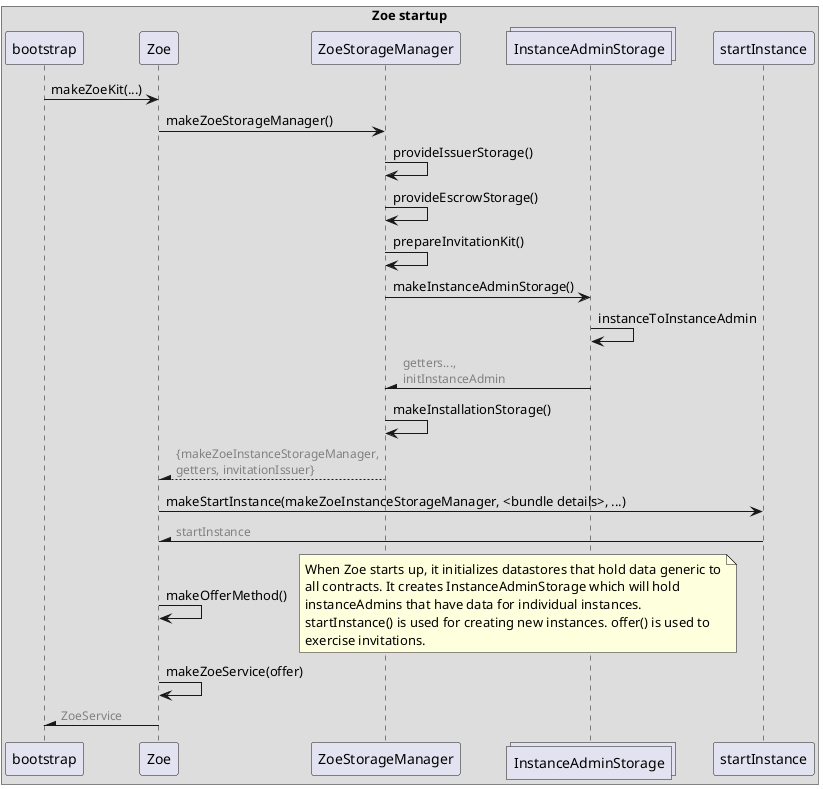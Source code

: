 @startuml Zoe/ZCF dataStore initialization

box Zoe startup
participant bootstrap
participant Zoe
participant ZoeStorageManager
collections InstanceAdminStorage
participant startInstance

end box

bootstrap -> Zoe: makeZoeKit(...)
Zoe -> ZoeStorageManager : makeZoeStorageManager()
ZoeStorageManager -> ZoeStorageManager : provideIssuerStorage()
ZoeStorageManager -> ZoeStorageManager : provideEscrowStorage()
ZoeStorageManager -> ZoeStorageManager : prepareInvitationKit()
ZoeStorageManager -> InstanceAdminStorage : makeInstanceAdminStorage()
InstanceAdminStorage -> InstanceAdminStorage : instanceToInstanceAdmin
ZoeStorageManager /- InstanceAdminStorage : <font color=gray><size:12>getters..., \n<font color=gray><size:12>initInstanceAdmin
ZoeStorageManager -> ZoeStorageManager : makeInstallationStorage()
Zoe /-- ZoeStorageManager : <font color=gray><size:12>{makeZoeInstanceStorageManager,\n<font color=gray><size:12>getters, invitationIssuer}
Zoe -> startInstance : makeStartInstance(makeZoeInstanceStorageManager, <bundle details>, ...)
Zoe /- startInstance : <font color=gray><size:12>startInstance
Zoe -> Zoe : makeOfferMethod()

note right
When Zoe starts up, it initializes datastores that hold data generic to
all contracts. It creates InstanceAdminStorage which will hold
instanceAdmins that have data for individual instances.
startInstance() is used for creating new instances. offer() is used to
exercise invitations.
end note

Zoe -> Zoe : makeZoeService(offer)
Zoe -\ bootstrap : <font color=gray><size:12>ZoeService

@enduml
